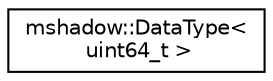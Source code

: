 digraph "Graphical Class Hierarchy"
{
 // LATEX_PDF_SIZE
  edge [fontname="Helvetica",fontsize="10",labelfontname="Helvetica",labelfontsize="10"];
  node [fontname="Helvetica",fontsize="10",shape=record];
  rankdir="LR";
  Node0 [label="mshadow::DataType\<\l uint64_t \>",height=0.2,width=0.4,color="black", fillcolor="white", style="filled",URL="$structmshadow_1_1DataType_3_01uint64__t_01_4.html",tooltip=" "];
}

